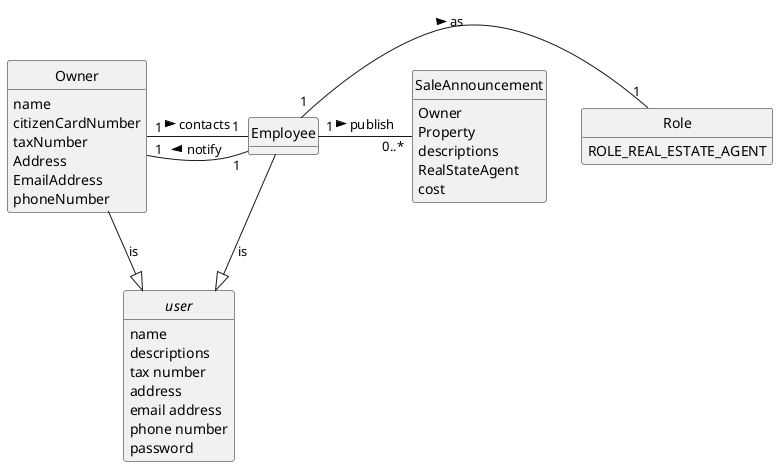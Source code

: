 @startuml
skinparam monochrome true
skinparam packageStyle rectangle
skinparam shadowing false

'left to right direction

skinparam classAttributeIconSize 0

hide circle
hide methods

class Owner{
 name
 citizenCardNumber
 taxNumber
 Address
 EmailAddress
 phoneNumber
}

class Employee {

}
class Role {
    ROLE_REAL_ESTATE_AGENT
}

abstract class user{
    name
    descriptions
    tax number
    address
    email address
    phone number
    password
}

class SaleAnnouncement{
    Owner
    Property
    descriptions
    RealStateAgent
    cost
}

Owner"1" - "1" Employee : contacts >
Employee "1" - "0..*" SaleAnnouncement : publish >
Owner --|> user : is
Employee --|> user : is
Employee "1" - "1" Role: as >
Employee "1" - "1" Owner: notify >
@enduml
